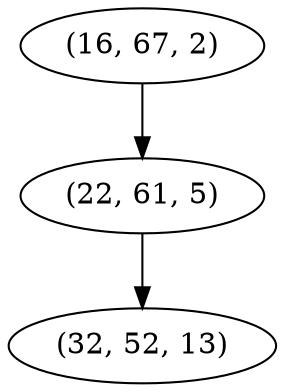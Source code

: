 digraph tree {
    "(16, 67, 2)";
    "(22, 61, 5)";
    "(32, 52, 13)";
    "(16, 67, 2)" -> "(22, 61, 5)";
    "(22, 61, 5)" -> "(32, 52, 13)";
}
